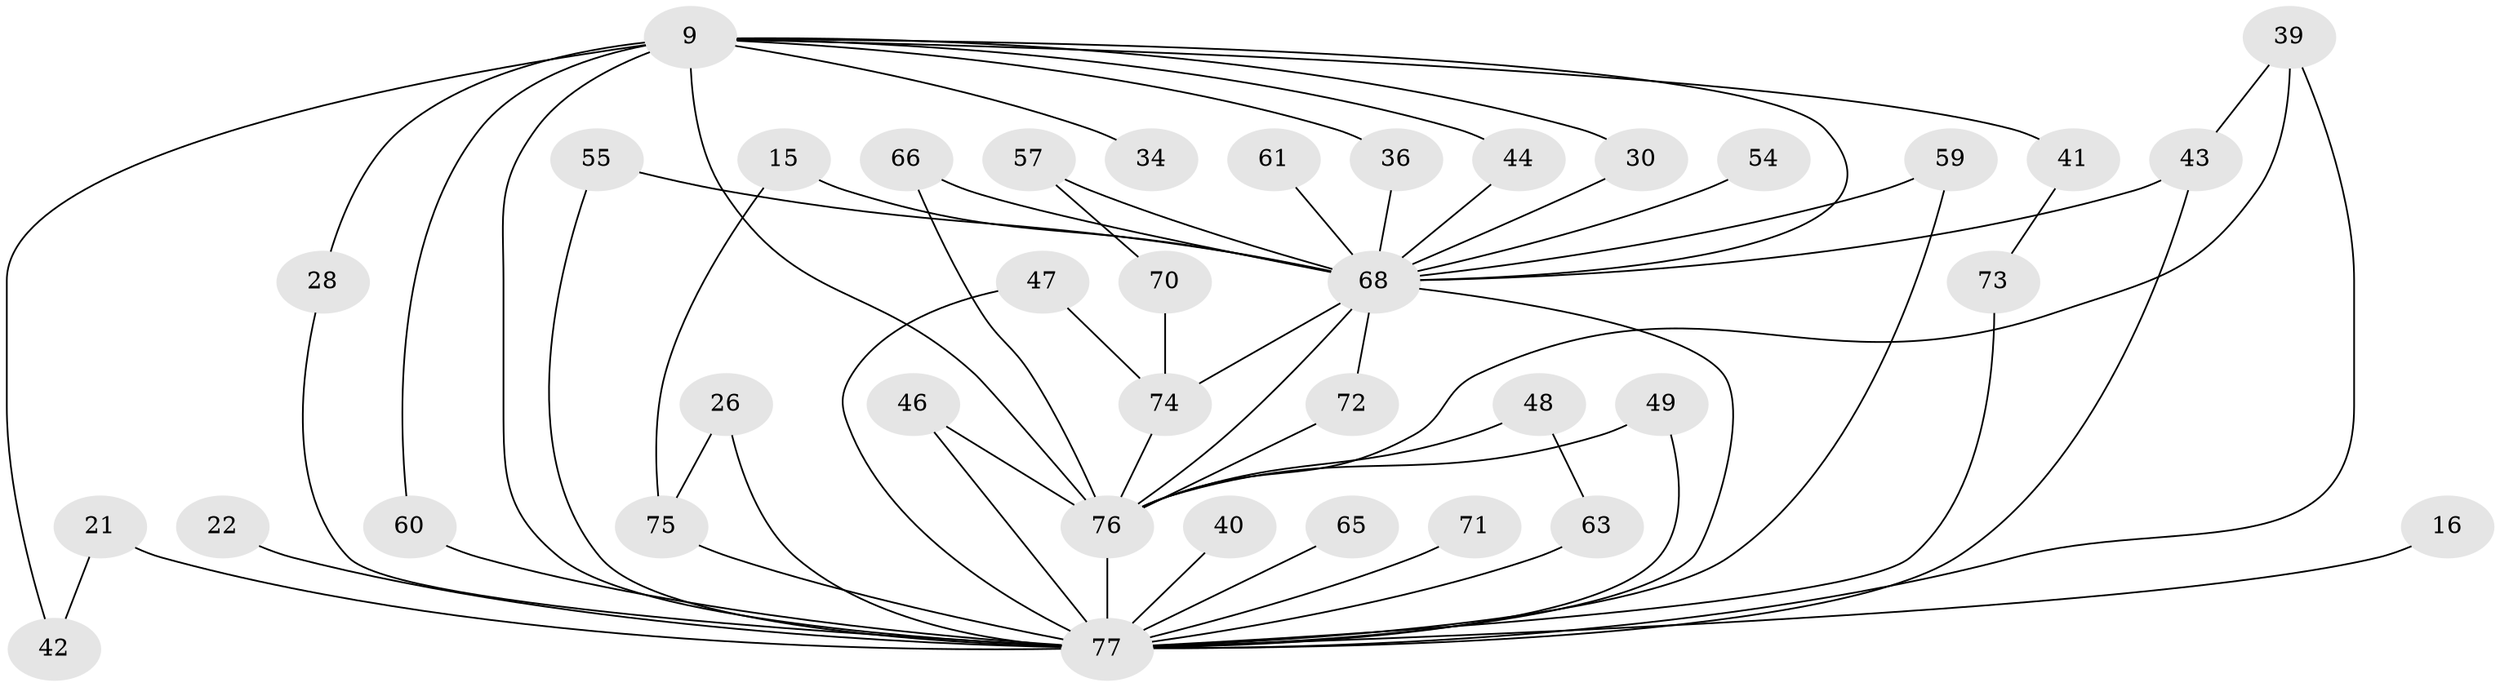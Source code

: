 // original degree distribution, {12: 0.012987012987012988, 20: 0.025974025974025976, 15: 0.012987012987012988, 22: 0.012987012987012988, 24: 0.012987012987012988, 19: 0.012987012987012988, 14: 0.012987012987012988, 18: 0.012987012987012988, 16: 0.012987012987012988, 4: 0.06493506493506493, 6: 0.025974025974025976, 3: 0.23376623376623376, 2: 0.5194805194805194, 5: 0.012987012987012988, 7: 0.012987012987012988}
// Generated by graph-tools (version 1.1) at 2025/45/03/09/25 04:45:45]
// undirected, 38 vertices, 62 edges
graph export_dot {
graph [start="1"]
  node [color=gray90,style=filled];
  9 [super="+1"];
  15;
  16;
  21;
  22;
  26;
  28;
  30;
  34;
  36;
  39 [super="+32"];
  40;
  41;
  42;
  43 [super="+38"];
  44;
  46;
  47 [super="+18"];
  48;
  49;
  54;
  55;
  57 [super="+27+51"];
  59 [super="+35"];
  60 [super="+23"];
  61;
  63 [super="+29"];
  65;
  66;
  68 [super="+20+64+5"];
  70;
  71 [super="+69"];
  72;
  73;
  74 [super="+14+67+53+52"];
  75 [super="+33"];
  76 [super="+13+31+50+7+62"];
  77 [super="+25+8+10"];
  9 -- 28;
  9 -- 30;
  9 -- 34 [weight=2];
  9 -- 36;
  9 -- 41 [weight=2];
  9 -- 44;
  9 -- 42;
  9 -- 60;
  9 -- 76 [weight=4];
  9 -- 68 [weight=4];
  9 -- 77 [weight=8];
  15 -- 75;
  15 -- 68 [weight=2];
  16 -- 77 [weight=2];
  21 -- 42;
  21 -- 77 [weight=2];
  22 -- 77;
  26 -- 75;
  26 -- 77 [weight=2];
  28 -- 77;
  30 -- 68;
  36 -- 68;
  39 -- 76;
  39 -- 43;
  39 -- 77;
  40 -- 77 [weight=2];
  41 -- 73;
  43 -- 68 [weight=2];
  43 -- 77 [weight=2];
  44 -- 68;
  46 -- 76;
  46 -- 77;
  47 -- 74;
  47 -- 77 [weight=3];
  48 -- 63;
  48 -- 76;
  49 -- 76;
  49 -- 77;
  54 -- 68 [weight=2];
  55 -- 68;
  55 -- 77;
  57 -- 70;
  57 -- 68 [weight=3];
  59 -- 68 [weight=2];
  59 -- 77;
  60 -- 77 [weight=2];
  61 -- 68;
  63 -- 77 [weight=3];
  65 -- 77 [weight=2];
  66 -- 76;
  66 -- 68;
  68 -- 76 [weight=9];
  68 -- 74 [weight=5];
  68 -- 72;
  68 -- 77 [weight=10];
  70 -- 74;
  71 -- 77 [weight=4];
  72 -- 76;
  73 -- 77;
  74 -- 76 [weight=3];
  75 -- 77;
  76 -- 77 [weight=12];
}
